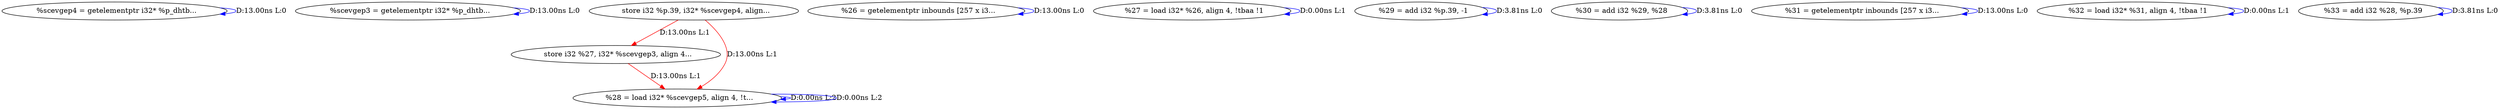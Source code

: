 digraph {
Node0x4101580[label="  %scevgep4 = getelementptr i32* %p_dhtb..."];
Node0x4101580 -> Node0x4101580[label="D:13.00ns L:0",color=blue];
Node0x41016c0[label="  %scevgep3 = getelementptr i32* %p_dhtb..."];
Node0x41016c0 -> Node0x41016c0[label="D:13.00ns L:0",color=blue];
Node0x4101bc0[label="  store i32 %27, i32* %scevgep3, align 4..."];
Node0x4101800[label="  store i32 %p.39, i32* %scevgep4, align..."];
Node0x4101800 -> Node0x4101bc0[label="D:13.00ns L:1",color=red];
Node0x4101d00[label="  %28 = load i32* %scevgep5, align 4, !t..."];
Node0x4101800 -> Node0x4101d00[label="D:13.00ns L:1",color=red];
Node0x4101940[label="  %26 = getelementptr inbounds [257 x i3..."];
Node0x4101940 -> Node0x4101940[label="D:13.00ns L:0",color=blue];
Node0x4101a80[label="  %27 = load i32* %26, align 4, !tbaa !1"];
Node0x4101a80 -> Node0x4101a80[label="D:0.00ns L:1",color=blue];
Node0x4101bc0 -> Node0x4101d00[label="D:13.00ns L:1",color=red];
Node0x4101d00 -> Node0x4101d00[label="D:0.00ns L:2",color=blue];
Node0x4101d00 -> Node0x4101d00[label="D:0.00ns L:2",color=blue];
Node0x4101e40[label="  %29 = add i32 %p.39, -1"];
Node0x4101e40 -> Node0x4101e40[label="D:3.81ns L:0",color=blue];
Node0x4101f80[label="  %30 = add i32 %29, %28"];
Node0x4101f80 -> Node0x4101f80[label="D:3.81ns L:0",color=blue];
Node0x41020c0[label="  %31 = getelementptr inbounds [257 x i3..."];
Node0x41020c0 -> Node0x41020c0[label="D:13.00ns L:0",color=blue];
Node0x4102200[label="  %32 = load i32* %31, align 4, !tbaa !1"];
Node0x4102200 -> Node0x4102200[label="D:0.00ns L:1",color=blue];
Node0x4102340[label="  %33 = add i32 %28, %p.39"];
Node0x4102340 -> Node0x4102340[label="D:3.81ns L:0",color=blue];
}
